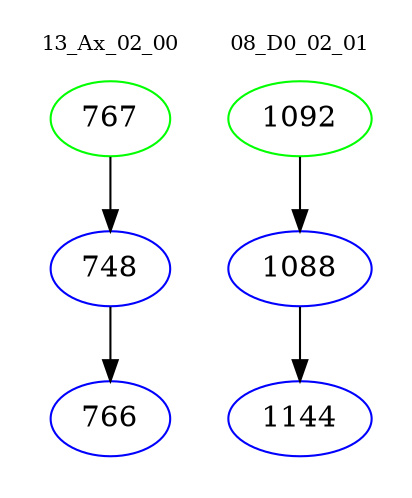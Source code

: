 digraph{
subgraph cluster_0 {
color = white
label = "13_Ax_02_00";
fontsize=10;
T0_767 [label="767", color="green"]
T0_767 -> T0_748 [color="black"]
T0_748 [label="748", color="blue"]
T0_748 -> T0_766 [color="black"]
T0_766 [label="766", color="blue"]
}
subgraph cluster_1 {
color = white
label = "08_D0_02_01";
fontsize=10;
T1_1092 [label="1092", color="green"]
T1_1092 -> T1_1088 [color="black"]
T1_1088 [label="1088", color="blue"]
T1_1088 -> T1_1144 [color="black"]
T1_1144 [label="1144", color="blue"]
}
}

